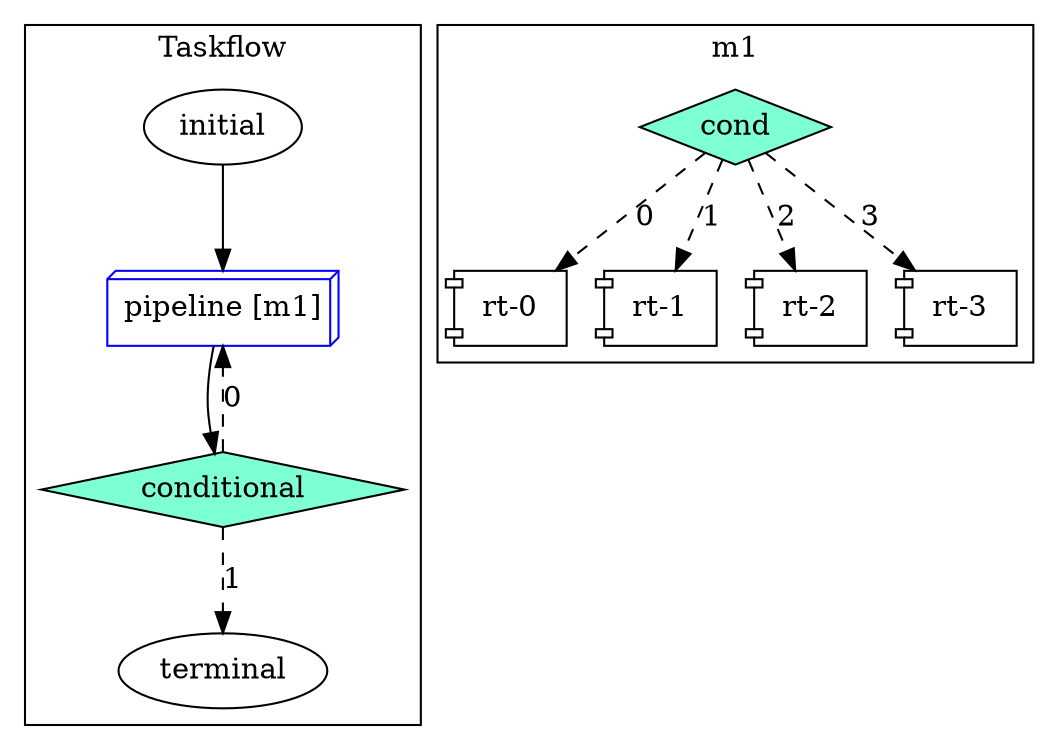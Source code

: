 digraph Taskflow {
subgraph cluster_p0x7fff4f1276d8 {
label="Taskflow";
p0xdf4c58[label="initial" ];
p0xdf4c58 -> p0xdf4b70;
p0xdf4b70[shape=box3d, color=blue, label="pipeline [m1]"];
p0xdf4b70->p0xdf4a88;
p0xdf4a88[label="conditional" shape=diamond color=black fillcolor=aquamarine style=filled];
p0xdf4a88 -> p0xdf4b70 [style=dashed label="0"];
p0xdf4a88 -> p0xdf4d40 [style=dashed label="1"];
p0xdf4d40[label="terminal" ];
}
subgraph cluster_p0x7fff4f127590 {
label="m1";
p0xdf4600[label="cond" shape=diamond color=black fillcolor=aquamarine style=filled];
p0xdf4600 -> p0xdf46e8 [style=dashed label="0"];
p0xdf4600 -> p0xdf47d0 [style=dashed label="1"];
p0xdf4600 -> p0xdf48b8 [style=dashed label="2"];
p0xdf4600 -> p0xdf49a0 [style=dashed label="3"];
p0xdf46e8[label="rt-0" shape=component];
p0xdf47d0[label="rt-1" shape=component];
p0xdf48b8[label="rt-2" shape=component];
p0xdf49a0[label="rt-3" shape=component];
}
}

